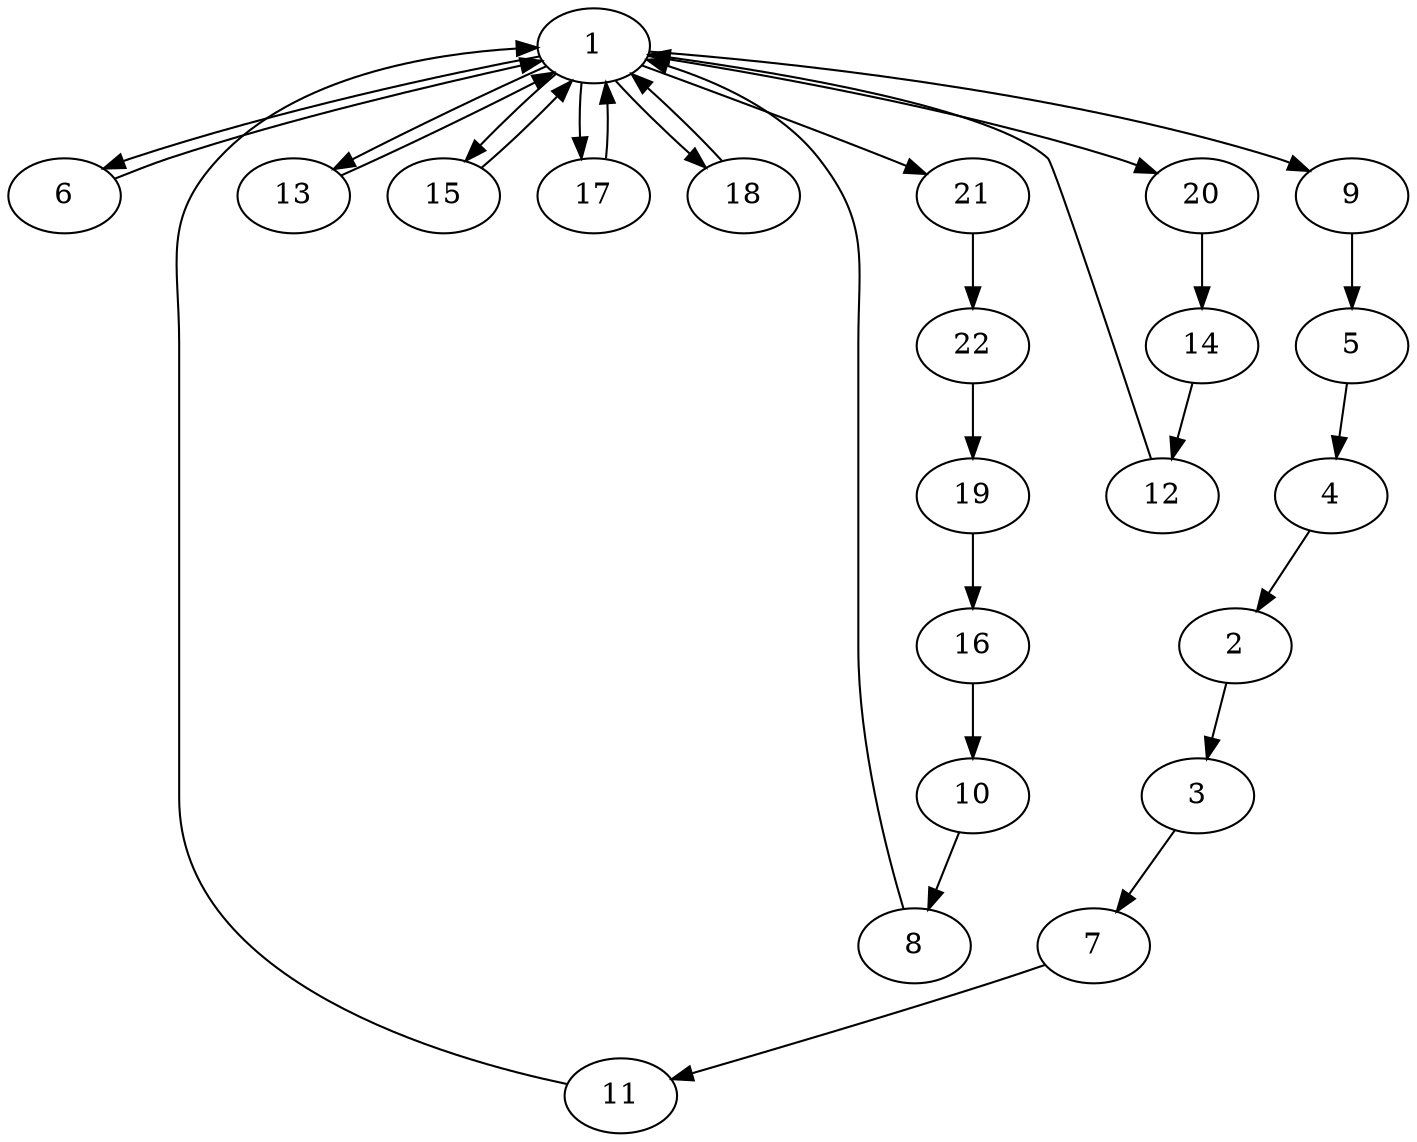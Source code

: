 digraph cvrp{
1;
2;
3;
4;
5;
6;
7;
8;
9;
10;
11;
12;
13;
14;
15;
16;
17;
18;
19;
20;
21;
22;
1->6;1->9;1->13;1->15;1->17;1->18;1->20;1->21;2->3;3->7;4->2;5->4;6->1;7->11;8->1;9->5;10->8;11->1;12->1;13->1;14->12;15->1;16->10;17->1;18->1;19->16;20->14;21->22;22->19;}